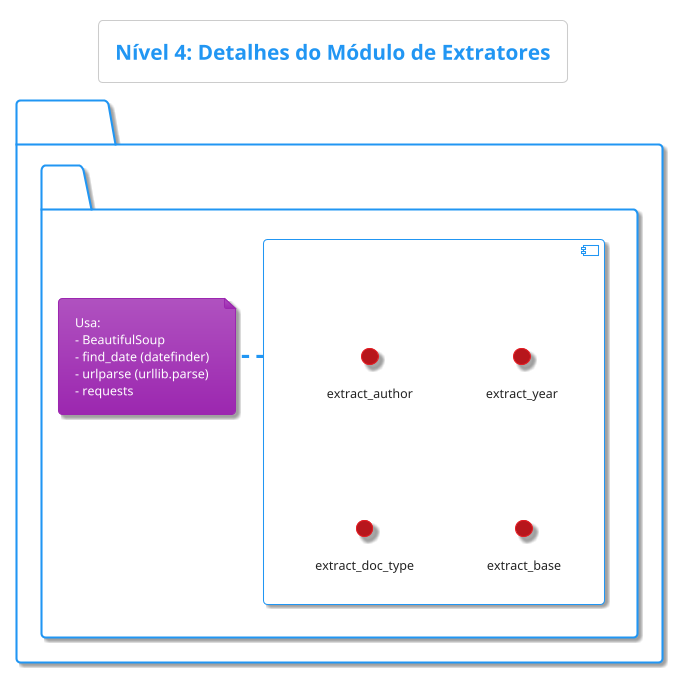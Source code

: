 @startuml Extractors_Module_Details
!theme materia
skinparam linetype ortho
skinparam BackgroundColor White

title Nível 4: Detalhes do Módulo de Extratores

package "extractors.py" {
  component "Funções de Extração" {
    () extract_author
    () extract_year
    () extract_doc_type
    () extract_base
  }
  ' Dependências externas (bibliotecas)
  note right of "Funções de Extração"
    Usa:
    - BeautifulSoup
    - find_date (datefinder)
    - urlparse (urllib.parse)
    - requests
  end note
  ' "Funções de Extração" ..> BeautifulSoup : "usa"
  ' "Funções de Extração" ..> find_date : "usa"
  ' "Funções de Extração" ..> urlparse : "usa"
  ' "Funções de Extração" ..> requests : "usa"
}

@enduml